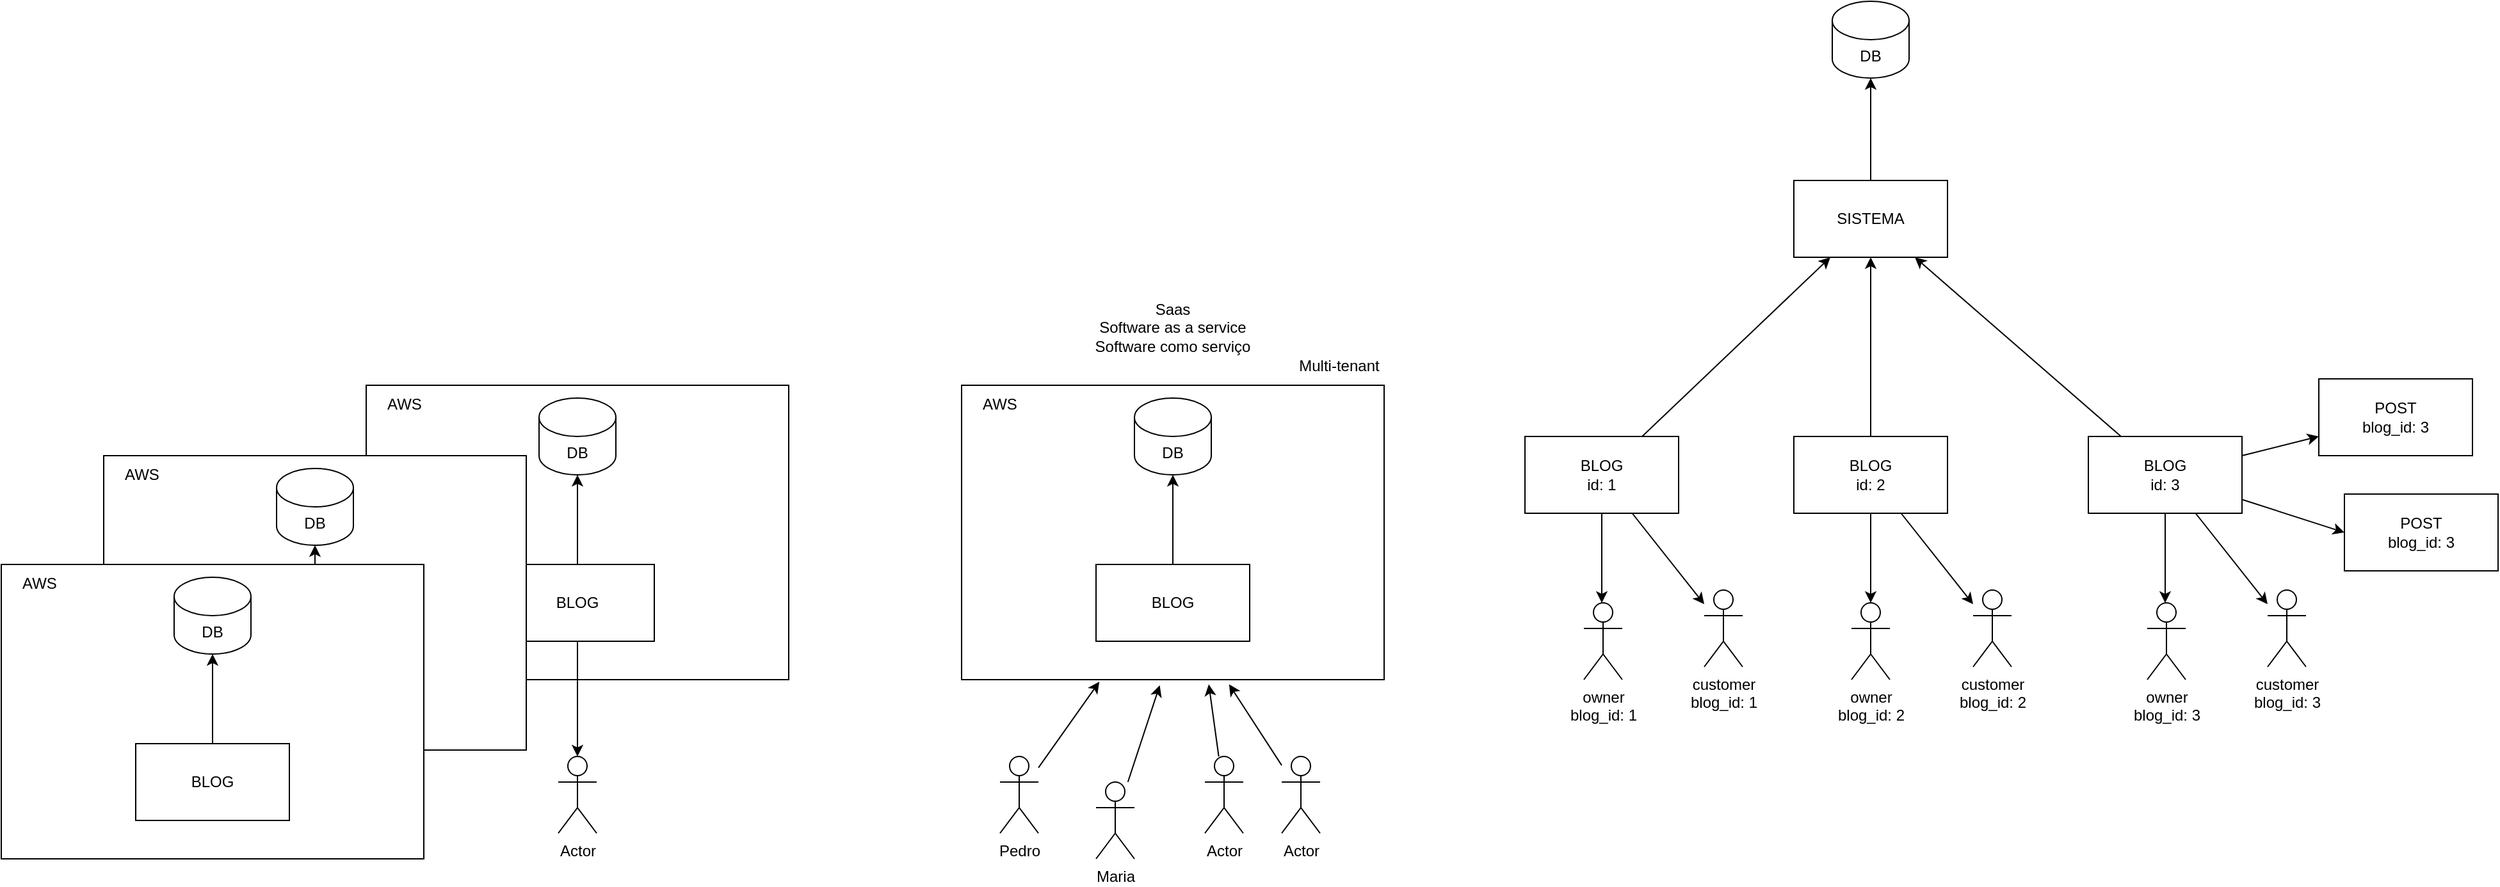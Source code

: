 <mxfile>
    <diagram id="FggYPDRGFl1K6Pnz6Ph7" name="Page-1">
        <mxGraphModel dx="1889" dy="1564" grid="1" gridSize="10" guides="1" tooltips="1" connect="1" arrows="1" fold="1" page="1" pageScale="1" pageWidth="850" pageHeight="1100" math="0" shadow="0">
            <root>
                <mxCell id="0"/>
                <mxCell id="1" parent="0"/>
                <mxCell id="7" value="" style="rounded=0;whiteSpace=wrap;html=1;" parent="1" vertex="1">
                    <mxGeometry x="225" y="40" width="330" height="230" as="geometry"/>
                </mxCell>
                <mxCell id="2" value="DB" style="shape=cylinder3;whiteSpace=wrap;html=1;boundedLbl=1;backgroundOutline=1;size=15;" parent="1" vertex="1">
                    <mxGeometry x="360" y="50" width="60" height="60" as="geometry"/>
                </mxCell>
                <mxCell id="4" style="edgeStyle=none;html=1;entryX=0.5;entryY=1;entryDx=0;entryDy=0;entryPerimeter=0;" parent="1" source="3" target="2" edge="1">
                    <mxGeometry relative="1" as="geometry"/>
                </mxCell>
                <mxCell id="6" style="edgeStyle=none;html=1;entryX=0.5;entryY=0;entryDx=0;entryDy=0;entryPerimeter=0;" parent="1" source="3" target="5" edge="1">
                    <mxGeometry relative="1" as="geometry"/>
                </mxCell>
                <mxCell id="3" value="BLOG" style="rounded=0;whiteSpace=wrap;html=1;" parent="1" vertex="1">
                    <mxGeometry x="330" y="180" width="120" height="60" as="geometry"/>
                </mxCell>
                <mxCell id="5" value="Actor" style="shape=umlActor;verticalLabelPosition=bottom;verticalAlign=top;html=1;outlineConnect=0;" parent="1" vertex="1">
                    <mxGeometry x="375" y="330" width="30" height="60" as="geometry"/>
                </mxCell>
                <mxCell id="8" value="AWS" style="text;html=1;strokeColor=none;fillColor=none;align=center;verticalAlign=middle;whiteSpace=wrap;rounded=0;" parent="1" vertex="1">
                    <mxGeometry x="225" y="40" width="60" height="30" as="geometry"/>
                </mxCell>
                <mxCell id="9" value="Saas&lt;br&gt;Software as a service&lt;br&gt;Software como serviço" style="text;html=1;strokeColor=none;fillColor=none;align=center;verticalAlign=middle;whiteSpace=wrap;rounded=0;" parent="1" vertex="1">
                    <mxGeometry x="770" y="-20" width="170" height="30" as="geometry"/>
                </mxCell>
                <mxCell id="16" value="" style="rounded=0;whiteSpace=wrap;html=1;" parent="1" vertex="1">
                    <mxGeometry x="690" y="40" width="330" height="230" as="geometry"/>
                </mxCell>
                <mxCell id="17" value="DB" style="shape=cylinder3;whiteSpace=wrap;html=1;boundedLbl=1;backgroundOutline=1;size=15;" parent="1" vertex="1">
                    <mxGeometry x="825" y="50" width="60" height="60" as="geometry"/>
                </mxCell>
                <mxCell id="18" style="edgeStyle=none;html=1;entryX=0.5;entryY=1;entryDx=0;entryDy=0;entryPerimeter=0;" parent="1" source="19" target="17" edge="1">
                    <mxGeometry relative="1" as="geometry"/>
                </mxCell>
                <mxCell id="19" value="BLOG" style="rounded=0;whiteSpace=wrap;html=1;" parent="1" vertex="1">
                    <mxGeometry x="795" y="180" width="120" height="60" as="geometry"/>
                </mxCell>
                <mxCell id="20" value="AWS" style="text;html=1;strokeColor=none;fillColor=none;align=center;verticalAlign=middle;whiteSpace=wrap;rounded=0;" parent="1" vertex="1">
                    <mxGeometry x="690" y="40" width="60" height="30" as="geometry"/>
                </mxCell>
                <mxCell id="39" style="edgeStyle=none;html=1;entryX=0.326;entryY=1.007;entryDx=0;entryDy=0;entryPerimeter=0;" parent="1" source="21" target="16" edge="1">
                    <mxGeometry relative="1" as="geometry"/>
                </mxCell>
                <mxCell id="21" value="Pedro" style="shape=umlActor;verticalLabelPosition=bottom;verticalAlign=top;html=1;outlineConnect=0;" parent="1" vertex="1">
                    <mxGeometry x="720" y="330" width="30" height="60" as="geometry"/>
                </mxCell>
                <mxCell id="38" style="edgeStyle=none;html=1;entryX=0.469;entryY=1.019;entryDx=0;entryDy=0;entryPerimeter=0;" parent="1" source="22" target="16" edge="1">
                    <mxGeometry relative="1" as="geometry"/>
                </mxCell>
                <mxCell id="22" value="Maria" style="shape=umlActor;verticalLabelPosition=bottom;verticalAlign=top;html=1;outlineConnect=0;" parent="1" vertex="1">
                    <mxGeometry x="795" y="350" width="30" height="60" as="geometry"/>
                </mxCell>
                <mxCell id="37" style="edgeStyle=none;html=1;entryX=0.585;entryY=1.016;entryDx=0;entryDy=0;entryPerimeter=0;" parent="1" source="23" target="16" edge="1">
                    <mxGeometry relative="1" as="geometry"/>
                </mxCell>
                <mxCell id="23" value="Actor" style="shape=umlActor;verticalLabelPosition=bottom;verticalAlign=top;html=1;outlineConnect=0;" parent="1" vertex="1">
                    <mxGeometry x="880" y="330" width="30" height="60" as="geometry"/>
                </mxCell>
                <mxCell id="36" style="edgeStyle=none;html=1;entryX=0.633;entryY=1.016;entryDx=0;entryDy=0;entryPerimeter=0;" parent="1" source="24" target="16" edge="1">
                    <mxGeometry relative="1" as="geometry"/>
                </mxCell>
                <mxCell id="24" value="Actor" style="shape=umlActor;verticalLabelPosition=bottom;verticalAlign=top;html=1;outlineConnect=0;" parent="1" vertex="1">
                    <mxGeometry x="940" y="330" width="30" height="60" as="geometry"/>
                </mxCell>
                <mxCell id="25" value="" style="rounded=0;whiteSpace=wrap;html=1;" parent="1" vertex="1">
                    <mxGeometry x="20" y="95" width="330" height="230" as="geometry"/>
                </mxCell>
                <mxCell id="26" value="DB" style="shape=cylinder3;whiteSpace=wrap;html=1;boundedLbl=1;backgroundOutline=1;size=15;" parent="1" vertex="1">
                    <mxGeometry x="155" y="105" width="60" height="60" as="geometry"/>
                </mxCell>
                <mxCell id="27" style="edgeStyle=none;html=1;entryX=0.5;entryY=1;entryDx=0;entryDy=0;entryPerimeter=0;" parent="1" source="28" target="26" edge="1">
                    <mxGeometry relative="1" as="geometry"/>
                </mxCell>
                <mxCell id="28" value="BLOG" style="rounded=0;whiteSpace=wrap;html=1;" parent="1" vertex="1">
                    <mxGeometry x="125" y="235" width="120" height="60" as="geometry"/>
                </mxCell>
                <mxCell id="29" value="AWS" style="text;html=1;strokeColor=none;fillColor=none;align=center;verticalAlign=middle;whiteSpace=wrap;rounded=0;" parent="1" vertex="1">
                    <mxGeometry x="20" y="95" width="60" height="30" as="geometry"/>
                </mxCell>
                <mxCell id="30" value="" style="rounded=0;whiteSpace=wrap;html=1;" parent="1" vertex="1">
                    <mxGeometry x="-60" y="180" width="330" height="230" as="geometry"/>
                </mxCell>
                <mxCell id="31" value="DB" style="shape=cylinder3;whiteSpace=wrap;html=1;boundedLbl=1;backgroundOutline=1;size=15;" parent="1" vertex="1">
                    <mxGeometry x="75" y="190" width="60" height="60" as="geometry"/>
                </mxCell>
                <mxCell id="32" style="edgeStyle=none;html=1;entryX=0.5;entryY=1;entryDx=0;entryDy=0;entryPerimeter=0;" parent="1" source="33" target="31" edge="1">
                    <mxGeometry relative="1" as="geometry"/>
                </mxCell>
                <mxCell id="33" value="BLOG" style="rounded=0;whiteSpace=wrap;html=1;" parent="1" vertex="1">
                    <mxGeometry x="45" y="320" width="120" height="60" as="geometry"/>
                </mxCell>
                <mxCell id="34" value="AWS" style="text;html=1;strokeColor=none;fillColor=none;align=center;verticalAlign=middle;whiteSpace=wrap;rounded=0;" parent="1" vertex="1">
                    <mxGeometry x="-60" y="180" width="60" height="30" as="geometry"/>
                </mxCell>
                <mxCell id="35" value="Multi-tenant" style="text;html=1;strokeColor=none;fillColor=none;align=center;verticalAlign=middle;whiteSpace=wrap;rounded=0;" parent="1" vertex="1">
                    <mxGeometry x="900" y="10" width="170" height="30" as="geometry"/>
                </mxCell>
                <mxCell id="44" value="" style="edgeStyle=none;html=1;" edge="1" parent="1" source="40">
                    <mxGeometry relative="1" as="geometry">
                        <mxPoint x="1400" y="210" as="targetPoint"/>
                    </mxGeometry>
                </mxCell>
                <mxCell id="46" style="edgeStyle=none;html=1;" edge="1" parent="1" source="40" target="47">
                    <mxGeometry relative="1" as="geometry">
                        <mxPoint x="1470" y="220" as="targetPoint"/>
                    </mxGeometry>
                </mxCell>
                <mxCell id="60" style="edgeStyle=none;html=1;" edge="1" parent="1" source="40" target="58">
                    <mxGeometry relative="1" as="geometry"/>
                </mxCell>
                <mxCell id="40" value="BLOG&lt;br&gt;id: 2" style="rounded=0;whiteSpace=wrap;html=1;" vertex="1" parent="1">
                    <mxGeometry x="1340" y="80" width="120" height="60" as="geometry"/>
                </mxCell>
                <mxCell id="45" value="owner&lt;br&gt;blog_id: 2" style="shape=umlActor;verticalLabelPosition=bottom;verticalAlign=top;html=1;outlineConnect=0;" vertex="1" parent="1">
                    <mxGeometry x="1385" y="210" width="30" height="60" as="geometry"/>
                </mxCell>
                <mxCell id="47" value="customer&lt;br&gt;blog_id: 2&lt;br&gt;" style="shape=umlActor;verticalLabelPosition=bottom;verticalAlign=top;html=1;outlineConnect=0;" vertex="1" parent="1">
                    <mxGeometry x="1480" y="200" width="30" height="60" as="geometry"/>
                </mxCell>
                <mxCell id="48" value="" style="edgeStyle=none;html=1;" edge="1" parent="1" source="50">
                    <mxGeometry relative="1" as="geometry">
                        <mxPoint x="1630" y="210" as="targetPoint"/>
                    </mxGeometry>
                </mxCell>
                <mxCell id="49" style="edgeStyle=none;html=1;" edge="1" parent="1" source="50" target="52">
                    <mxGeometry relative="1" as="geometry">
                        <mxPoint x="1700" y="220" as="targetPoint"/>
                    </mxGeometry>
                </mxCell>
                <mxCell id="61" style="edgeStyle=none;html=1;" edge="1" parent="1" source="50" target="58">
                    <mxGeometry relative="1" as="geometry"/>
                </mxCell>
                <mxCell id="66" value="" style="edgeStyle=none;html=1;" edge="1" parent="1" source="50" target="65">
                    <mxGeometry relative="1" as="geometry"/>
                </mxCell>
                <mxCell id="68" style="edgeStyle=none;html=1;entryX=0;entryY=0.5;entryDx=0;entryDy=0;" edge="1" parent="1" source="50" target="67">
                    <mxGeometry relative="1" as="geometry"/>
                </mxCell>
                <mxCell id="50" value="BLOG&lt;br&gt;id: 3" style="rounded=0;whiteSpace=wrap;html=1;" vertex="1" parent="1">
                    <mxGeometry x="1570" y="80" width="120" height="60" as="geometry"/>
                </mxCell>
                <mxCell id="51" value="owner&lt;br&gt;blog_id: 3&lt;br&gt;" style="shape=umlActor;verticalLabelPosition=bottom;verticalAlign=top;html=1;outlineConnect=0;" vertex="1" parent="1">
                    <mxGeometry x="1616" y="210" width="30" height="60" as="geometry"/>
                </mxCell>
                <mxCell id="52" value="customer&lt;br&gt;blog_id: 3&lt;br&gt;" style="shape=umlActor;verticalLabelPosition=bottom;verticalAlign=top;html=1;outlineConnect=0;" vertex="1" parent="1">
                    <mxGeometry x="1710" y="200" width="30" height="60" as="geometry"/>
                </mxCell>
                <mxCell id="53" value="" style="edgeStyle=none;html=1;" edge="1" parent="1" source="55">
                    <mxGeometry relative="1" as="geometry">
                        <mxPoint x="1190" y="210" as="targetPoint"/>
                    </mxGeometry>
                </mxCell>
                <mxCell id="54" style="edgeStyle=none;html=1;" edge="1" parent="1" source="55" target="57">
                    <mxGeometry relative="1" as="geometry">
                        <mxPoint x="1260" y="220" as="targetPoint"/>
                    </mxGeometry>
                </mxCell>
                <mxCell id="59" value="" style="edgeStyle=none;html=1;" edge="1" parent="1" source="55" target="58">
                    <mxGeometry relative="1" as="geometry"/>
                </mxCell>
                <mxCell id="55" value="BLOG&lt;br&gt;id: 1" style="rounded=0;whiteSpace=wrap;html=1;" vertex="1" parent="1">
                    <mxGeometry x="1130" y="80" width="120" height="60" as="geometry"/>
                </mxCell>
                <mxCell id="56" value="owner&lt;br&gt;blog_id: 1" style="shape=umlActor;verticalLabelPosition=bottom;verticalAlign=top;html=1;outlineConnect=0;" vertex="1" parent="1">
                    <mxGeometry x="1176" y="210" width="30" height="60" as="geometry"/>
                </mxCell>
                <mxCell id="57" value="customer&lt;br&gt;blog_id: 1" style="shape=umlActor;verticalLabelPosition=bottom;verticalAlign=top;html=1;outlineConnect=0;" vertex="1" parent="1">
                    <mxGeometry x="1270" y="200" width="30" height="60" as="geometry"/>
                </mxCell>
                <mxCell id="63" style="edgeStyle=none;html=1;entryX=0.5;entryY=1;entryDx=0;entryDy=0;entryPerimeter=0;" edge="1" parent="1" source="58" target="62">
                    <mxGeometry relative="1" as="geometry"/>
                </mxCell>
                <mxCell id="58" value="SISTEMA" style="whiteSpace=wrap;html=1;rounded=0;" vertex="1" parent="1">
                    <mxGeometry x="1340" y="-120" width="120" height="60" as="geometry"/>
                </mxCell>
                <mxCell id="62" value="DB" style="shape=cylinder3;whiteSpace=wrap;html=1;boundedLbl=1;backgroundOutline=1;size=15;" vertex="1" parent="1">
                    <mxGeometry x="1370" y="-260" width="60" height="60" as="geometry"/>
                </mxCell>
                <mxCell id="65" value="POST&lt;br&gt;blog_id: 3" style="rounded=0;whiteSpace=wrap;html=1;" vertex="1" parent="1">
                    <mxGeometry x="1750" y="35" width="120" height="60" as="geometry"/>
                </mxCell>
                <mxCell id="67" value="POST&lt;br&gt;blog_id: 3" style="rounded=0;whiteSpace=wrap;html=1;" vertex="1" parent="1">
                    <mxGeometry x="1770" y="125" width="120" height="60" as="geometry"/>
                </mxCell>
            </root>
        </mxGraphModel>
    </diagram>
</mxfile>